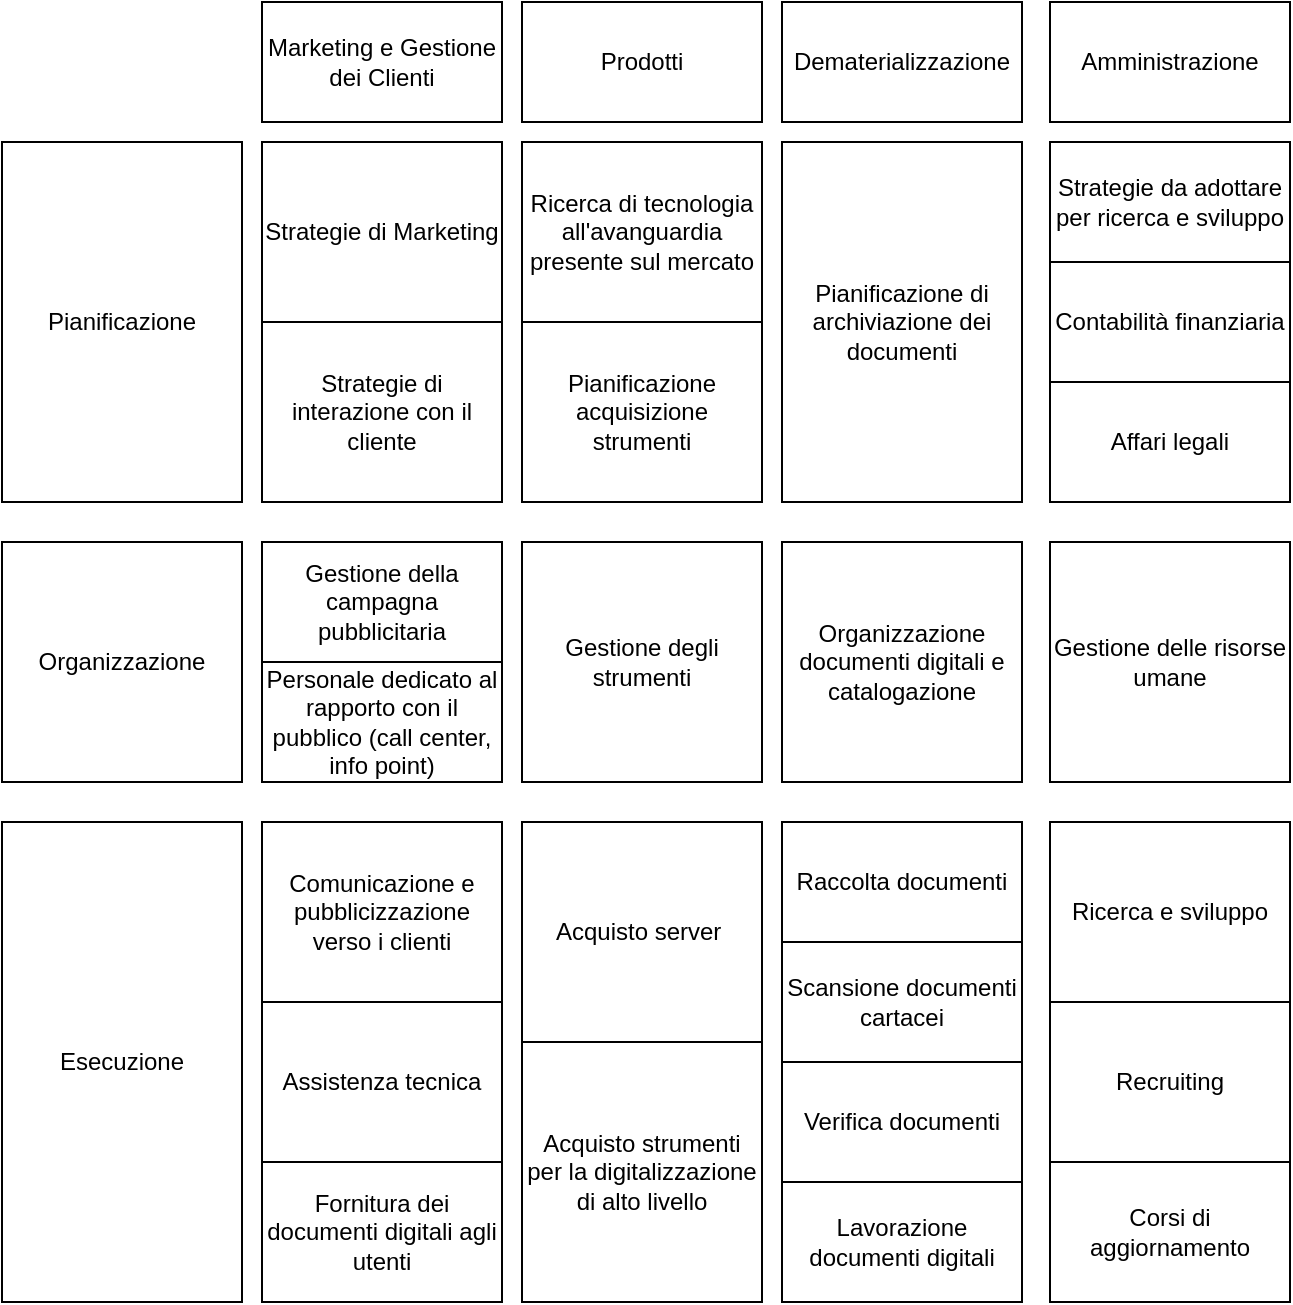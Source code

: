 <mxfile version="20.5.3" type="device"><diagram id="eK38Q3jGV-IthdQmxpSb" name="Pagina-1"><mxGraphModel dx="1038" dy="539" grid="1" gridSize="10" guides="1" tooltips="1" connect="1" arrows="1" fold="1" page="1" pageScale="1" pageWidth="827" pageHeight="1169" math="0" shadow="0"><root><mxCell id="0"/><mxCell id="1" parent="0"/><mxCell id="PnBuFsPnrSdBr9-TTQml-1" value="Pianificazione" style="rounded=0;whiteSpace=wrap;html=1;" parent="1" vertex="1"><mxGeometry x="80" y="170" width="120" height="180" as="geometry"/></mxCell><mxCell id="PnBuFsPnrSdBr9-TTQml-2" value="Marketing e Gestione dei Clienti" style="rounded=0;whiteSpace=wrap;html=1;" parent="1" vertex="1"><mxGeometry x="210" y="100" width="120" height="60" as="geometry"/></mxCell><mxCell id="PnBuFsPnrSdBr9-TTQml-4" value="Prodotti" style="rounded=0;whiteSpace=wrap;html=1;" parent="1" vertex="1"><mxGeometry x="340" y="100" width="120" height="60" as="geometry"/></mxCell><mxCell id="PnBuFsPnrSdBr9-TTQml-5" value="Organizzazione" style="rounded=0;whiteSpace=wrap;html=1;" parent="1" vertex="1"><mxGeometry x="80" y="370" width="120" height="120" as="geometry"/></mxCell><mxCell id="PnBuFsPnrSdBr9-TTQml-6" value="Esecuzione" style="rounded=0;whiteSpace=wrap;html=1;" parent="1" vertex="1"><mxGeometry x="80" y="510" width="120" height="240" as="geometry"/></mxCell><mxCell id="PnBuFsPnrSdBr9-TTQml-9" value="Amministrazione" style="rounded=0;whiteSpace=wrap;html=1;" parent="1" vertex="1"><mxGeometry x="604" y="100" width="120" height="60" as="geometry"/></mxCell><mxCell id="PnBuFsPnrSdBr9-TTQml-11" value="Organizzazione documenti digitali e catalogazione" style="rounded=0;whiteSpace=wrap;html=1;" parent="1" vertex="1"><mxGeometry x="470" y="370" width="120" height="120" as="geometry"/></mxCell><mxCell id="PnBuFsPnrSdBr9-TTQml-12" value="Scansione documenti cartacei" style="rounded=0;whiteSpace=wrap;html=1;" parent="1" vertex="1"><mxGeometry x="470" y="570" width="120" height="60" as="geometry"/></mxCell><mxCell id="PnBuFsPnrSdBr9-TTQml-13" value="Verifica documenti" style="rounded=0;whiteSpace=wrap;html=1;" parent="1" vertex="1"><mxGeometry x="470" y="630" width="120" height="60" as="geometry"/></mxCell><mxCell id="PnBuFsPnrSdBr9-TTQml-14" value="Lavorazione documenti digitali" style="rounded=0;whiteSpace=wrap;html=1;" parent="1" vertex="1"><mxGeometry x="470" y="690" width="120" height="60" as="geometry"/></mxCell><mxCell id="PnBuFsPnrSdBr9-TTQml-17" value="Comunicazione e pubblicizzazione verso i clienti" style="rounded=0;whiteSpace=wrap;html=1;" parent="1" vertex="1"><mxGeometry x="210" y="510" width="120" height="90" as="geometry"/></mxCell><mxCell id="PnBuFsPnrSdBr9-TTQml-18" value="Assistenza tecnica" style="rounded=0;whiteSpace=wrap;html=1;" parent="1" vertex="1"><mxGeometry x="210" y="600" width="120" height="80" as="geometry"/></mxCell><mxCell id="PnBuFsPnrSdBr9-TTQml-19" value="Strategie da adottare per ricerca e sviluppo" style="rounded=0;whiteSpace=wrap;html=1;" parent="1" vertex="1"><mxGeometry x="604" y="170" width="120" height="60" as="geometry"/></mxCell><mxCell id="PnBuFsPnrSdBr9-TTQml-20" value="Ricerca e sviluppo" style="rounded=0;whiteSpace=wrap;html=1;" parent="1" vertex="1"><mxGeometry x="604" y="510" width="120" height="90" as="geometry"/></mxCell><mxCell id="PnBuFsPnrSdBr9-TTQml-21" value="Acquisto server&amp;nbsp;" style="rounded=0;whiteSpace=wrap;html=1;" parent="1" vertex="1"><mxGeometry x="340" y="510" width="120" height="110" as="geometry"/></mxCell><mxCell id="PnBuFsPnrSdBr9-TTQml-22" value="Contabilità finanziaria" style="rounded=0;whiteSpace=wrap;html=1;" parent="1" vertex="1"><mxGeometry x="604" y="230" width="120" height="60" as="geometry"/></mxCell><mxCell id="PnBuFsPnrSdBr9-TTQml-23" value="Affari legali" style="rounded=0;whiteSpace=wrap;html=1;" parent="1" vertex="1"><mxGeometry x="604" y="290" width="120" height="60" as="geometry"/></mxCell><mxCell id="PnBuFsPnrSdBr9-TTQml-24" value="Gestione delle risorse umane" style="rounded=0;whiteSpace=wrap;html=1;" parent="1" vertex="1"><mxGeometry x="604" y="370" width="120" height="120" as="geometry"/></mxCell><mxCell id="PnBuFsPnrSdBr9-TTQml-25" value="Recruiting" style="rounded=0;whiteSpace=wrap;html=1;" parent="1" vertex="1"><mxGeometry x="604" y="600" width="120" height="80" as="geometry"/></mxCell><mxCell id="PnBuFsPnrSdBr9-TTQml-26" value="Corsi di aggiornamento" style="rounded=0;whiteSpace=wrap;html=1;" parent="1" vertex="1"><mxGeometry x="604" y="680" width="120" height="70" as="geometry"/></mxCell><mxCell id="PnBuFsPnrSdBr9-TTQml-27" value="Acquisto strumenti per la digitalizzazione di alto livello" style="rounded=0;whiteSpace=wrap;html=1;" parent="1" vertex="1"><mxGeometry x="340" y="620" width="120" height="130" as="geometry"/></mxCell><mxCell id="PnBuFsPnrSdBr9-TTQml-28" value="Ricerca di tecnologia all'avanguardia presente sul mercato" style="rounded=0;whiteSpace=wrap;html=1;" parent="1" vertex="1"><mxGeometry x="340" y="170" width="120" height="90" as="geometry"/></mxCell><mxCell id="PnBuFsPnrSdBr9-TTQml-29" value="Pianificazione acquisizione strumenti" style="rounded=0;whiteSpace=wrap;html=1;" parent="1" vertex="1"><mxGeometry x="340" y="260" width="120" height="90" as="geometry"/></mxCell><mxCell id="PnBuFsPnrSdBr9-TTQml-30" value="Gestione degli strumenti" style="rounded=0;whiteSpace=wrap;html=1;" parent="1" vertex="1"><mxGeometry x="340" y="370" width="120" height="120" as="geometry"/></mxCell><mxCell id="PnBuFsPnrSdBr9-TTQml-31" value="Fornitura dei documenti digitali agli utenti" style="rounded=0;whiteSpace=wrap;html=1;" parent="1" vertex="1"><mxGeometry x="210" y="680" width="120" height="70" as="geometry"/></mxCell><mxCell id="PnBuFsPnrSdBr9-TTQml-32" value="Raccolta documenti" style="rounded=0;whiteSpace=wrap;html=1;" parent="1" vertex="1"><mxGeometry x="470" y="510" width="120" height="60" as="geometry"/></mxCell><mxCell id="PnBuFsPnrSdBr9-TTQml-34" value="Strategie di Marketing" style="rounded=0;whiteSpace=wrap;html=1;" parent="1" vertex="1"><mxGeometry x="210" y="170" width="120" height="90" as="geometry"/></mxCell><mxCell id="PnBuFsPnrSdBr9-TTQml-35" value="Strategie di interazione con il cliente" style="rounded=0;whiteSpace=wrap;html=1;" parent="1" vertex="1"><mxGeometry x="210" y="260" width="120" height="90" as="geometry"/></mxCell><mxCell id="PnBuFsPnrSdBr9-TTQml-36" value="Gestione della campagna pubblicitaria" style="rounded=0;whiteSpace=wrap;html=1;" parent="1" vertex="1"><mxGeometry x="210" y="370" width="120" height="60" as="geometry"/></mxCell><mxCell id="PnBuFsPnrSdBr9-TTQml-37" value="Personale dedicato al rapporto con il pubblico (call center, info point)" style="rounded=0;whiteSpace=wrap;html=1;" parent="1" vertex="1"><mxGeometry x="210" y="430" width="120" height="60" as="geometry"/></mxCell><mxCell id="51NuKe936a6IGqIylOVQ-1" value="Dematerializzazione" style="rounded=0;whiteSpace=wrap;html=1;" vertex="1" parent="1"><mxGeometry x="470" y="100" width="120" height="60" as="geometry"/></mxCell><mxCell id="51NuKe936a6IGqIylOVQ-2" value="Pianificazione di archiviazione dei documenti" style="rounded=0;whiteSpace=wrap;html=1;" vertex="1" parent="1"><mxGeometry x="470" y="170" width="120" height="180" as="geometry"/></mxCell></root></mxGraphModel></diagram></mxfile>